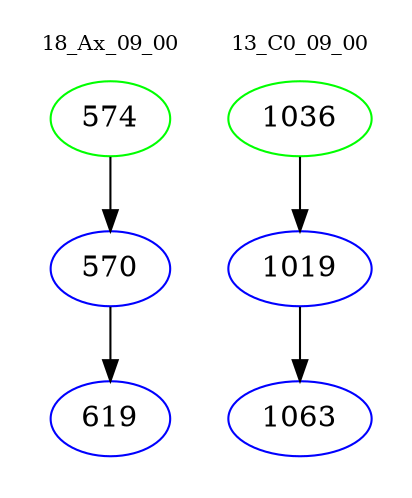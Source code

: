 digraph{
subgraph cluster_0 {
color = white
label = "18_Ax_09_00";
fontsize=10;
T0_574 [label="574", color="green"]
T0_574 -> T0_570 [color="black"]
T0_570 [label="570", color="blue"]
T0_570 -> T0_619 [color="black"]
T0_619 [label="619", color="blue"]
}
subgraph cluster_1 {
color = white
label = "13_C0_09_00";
fontsize=10;
T1_1036 [label="1036", color="green"]
T1_1036 -> T1_1019 [color="black"]
T1_1019 [label="1019", color="blue"]
T1_1019 -> T1_1063 [color="black"]
T1_1063 [label="1063", color="blue"]
}
}
